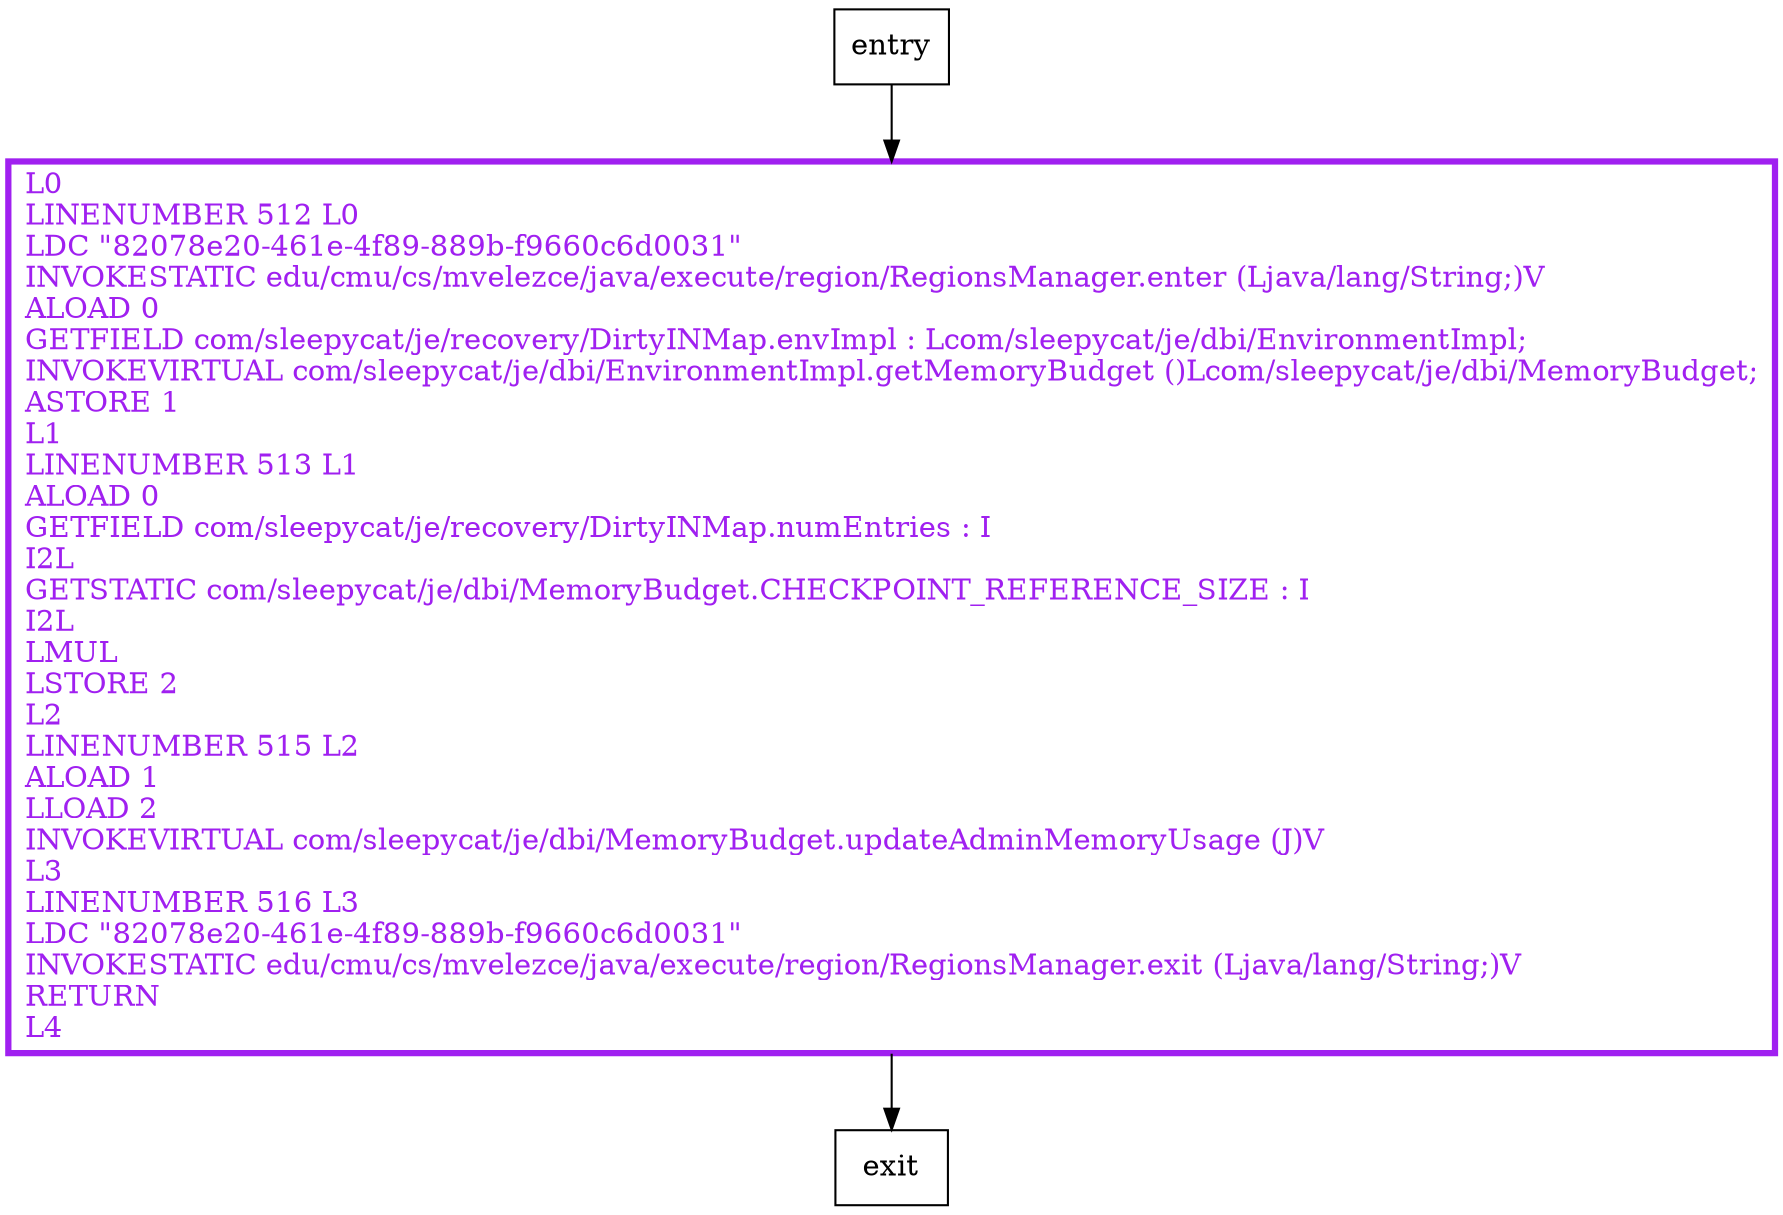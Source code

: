 digraph addCostToMemoryBudget {
node [shape=record];
1150230639 [label="L0\lLINENUMBER 512 L0\lLDC \"82078e20-461e-4f89-889b-f9660c6d0031\"\lINVOKESTATIC edu/cmu/cs/mvelezce/java/execute/region/RegionsManager.enter (Ljava/lang/String;)V\lALOAD 0\lGETFIELD com/sleepycat/je/recovery/DirtyINMap.envImpl : Lcom/sleepycat/je/dbi/EnvironmentImpl;\lINVOKEVIRTUAL com/sleepycat/je/dbi/EnvironmentImpl.getMemoryBudget ()Lcom/sleepycat/je/dbi/MemoryBudget;\lASTORE 1\lL1\lLINENUMBER 513 L1\lALOAD 0\lGETFIELD com/sleepycat/je/recovery/DirtyINMap.numEntries : I\lI2L\lGETSTATIC com/sleepycat/je/dbi/MemoryBudget.CHECKPOINT_REFERENCE_SIZE : I\lI2L\lLMUL\lLSTORE 2\lL2\lLINENUMBER 515 L2\lALOAD 1\lLLOAD 2\lINVOKEVIRTUAL com/sleepycat/je/dbi/MemoryBudget.updateAdminMemoryUsage (J)V\lL3\lLINENUMBER 516 L3\lLDC \"82078e20-461e-4f89-889b-f9660c6d0031\"\lINVOKESTATIC edu/cmu/cs/mvelezce/java/execute/region/RegionsManager.exit (Ljava/lang/String;)V\lRETURN\lL4\l"];
entry;
exit;
1150230639 -> exit
entry -> 1150230639
1150230639[fontcolor="purple", penwidth=3, color="purple"];
}
